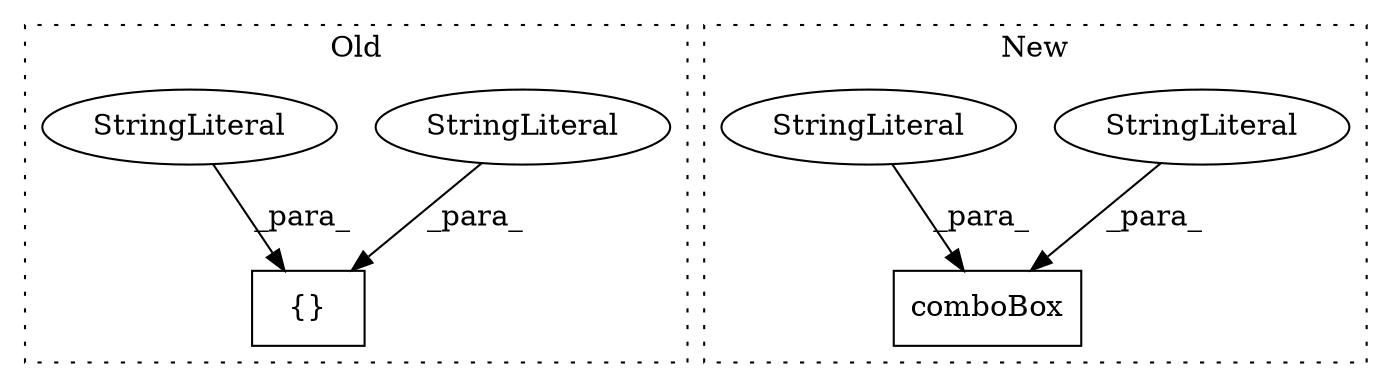 digraph G {
subgraph cluster0 {
1 [label="{}" a="4" s="1502,1550" l="1,1" shape="box"];
4 [label="StringLiteral" a="45" s="1515" l="11" shape="ellipse"];
5 [label="StringLiteral" a="45" s="1527" l="9" shape="ellipse"];
label = "Old";
style="dotted";
}
subgraph cluster1 {
2 [label="comboBox" a="32" s="1638,1815" l="9,-5" shape="box"];
3 [label="StringLiteral" a="45" s="1671" l="8" shape="ellipse"];
6 [label="StringLiteral" a="45" s="1680" l="12" shape="ellipse"];
label = "New";
style="dotted";
}
3 -> 2 [label="_para_"];
4 -> 1 [label="_para_"];
5 -> 1 [label="_para_"];
6 -> 2 [label="_para_"];
}